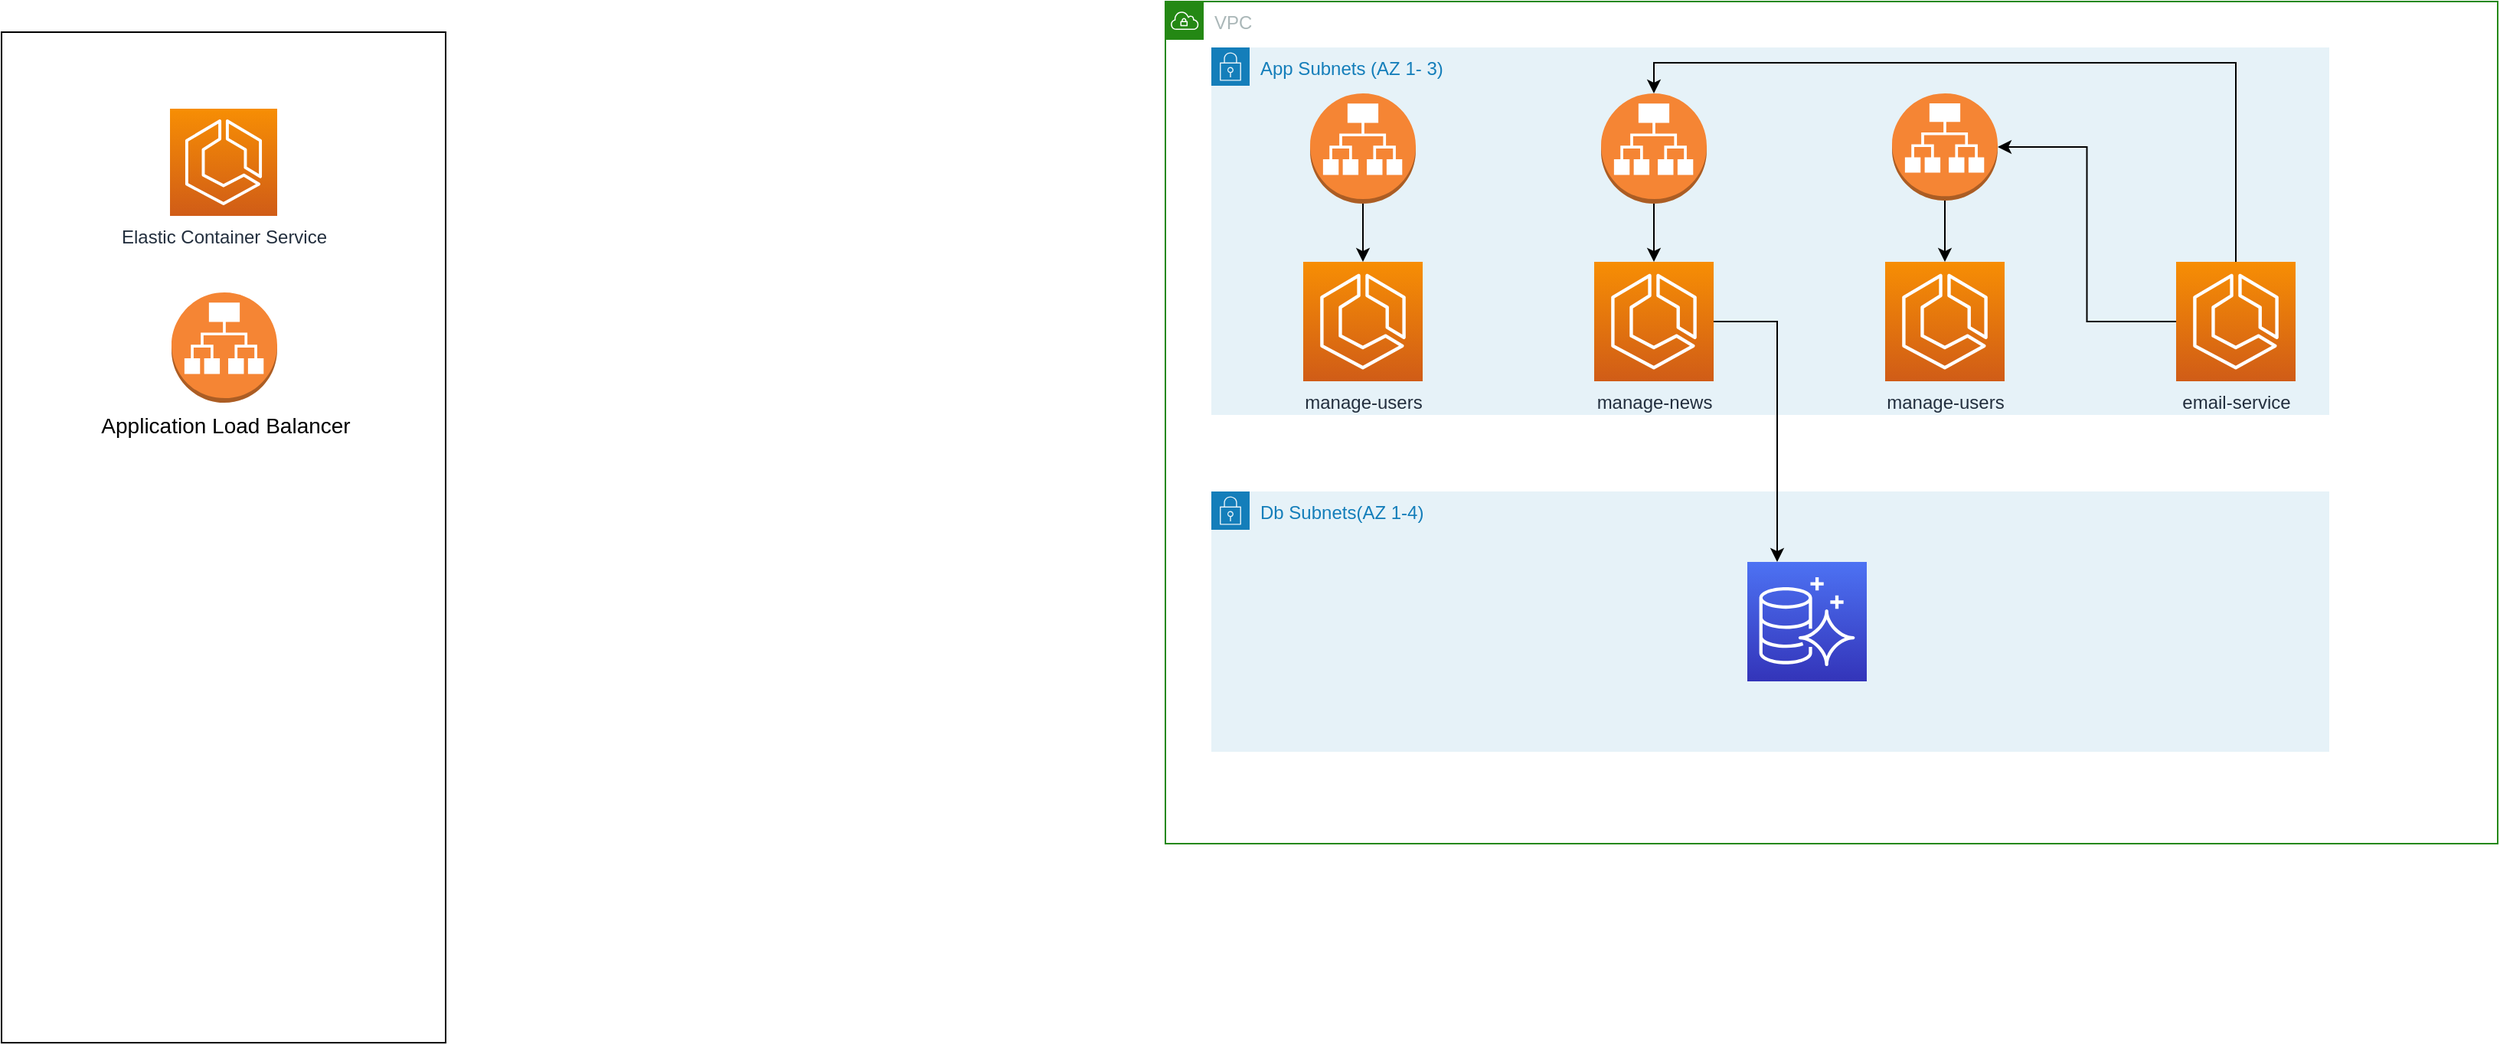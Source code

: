 <mxfile version="20.0.1" type="github"><diagram id="THHtqLxlr9Eyj4_QdLKH" name="Page-1"><mxGraphModel dx="2427" dy="1023" grid="1" gridSize="10" guides="1" tooltips="1" connect="1" arrows="1" fold="1" page="1" pageScale="1" pageWidth="850" pageHeight="1100" math="0" shadow="0"><root><mxCell id="0"/><mxCell id="1" parent="0"/><mxCell id="4MTSjBQXgzEs_JSY60rq-1" value="VPC" style="points=[[0,0],[0.25,0],[0.5,0],[0.75,0],[1,0],[1,0.25],[1,0.5],[1,0.75],[1,1],[0.75,1],[0.5,1],[0.25,1],[0,1],[0,0.75],[0,0.5],[0,0.25]];outlineConnect=0;gradientColor=none;html=1;whiteSpace=wrap;fontSize=12;fontStyle=0;container=1;pointerEvents=0;collapsible=0;recursiveResize=0;shape=mxgraph.aws4.group;grIcon=mxgraph.aws4.group_vpc;strokeColor=#248814;fillColor=none;verticalAlign=top;align=left;spacingLeft=30;fontColor=#AAB7B8;dashed=0;" vertex="1" parent="1"><mxGeometry x="-40" y="60" width="870" height="550" as="geometry"/></mxCell><mxCell id="4MTSjBQXgzEs_JSY60rq-2" value="App Subnets (AZ 1- 3)" style="points=[[0,0],[0.25,0],[0.5,0],[0.75,0],[1,0],[1,0.25],[1,0.5],[1,0.75],[1,1],[0.75,1],[0.5,1],[0.25,1],[0,1],[0,0.75],[0,0.5],[0,0.25]];outlineConnect=0;gradientColor=none;html=1;whiteSpace=wrap;fontSize=12;fontStyle=0;container=1;pointerEvents=0;collapsible=0;recursiveResize=0;shape=mxgraph.aws4.group;grIcon=mxgraph.aws4.group_security_group;grStroke=0;strokeColor=#147EBA;fillColor=#E6F2F8;verticalAlign=top;align=left;spacingLeft=30;fontColor=#147EBA;dashed=0;" vertex="1" parent="4MTSjBQXgzEs_JSY60rq-1"><mxGeometry x="30" y="30" width="730" height="240" as="geometry"/></mxCell><mxCell id="4MTSjBQXgzEs_JSY60rq-4" value="manage-users" style="sketch=0;points=[[0,0,0],[0.25,0,0],[0.5,0,0],[0.75,0,0],[1,0,0],[0,1,0],[0.25,1,0],[0.5,1,0],[0.75,1,0],[1,1,0],[0,0.25,0],[0,0.5,0],[0,0.75,0],[1,0.25,0],[1,0.5,0],[1,0.75,0]];outlineConnect=0;fontColor=#232F3E;gradientColor=#F78E04;gradientDirection=north;fillColor=#D05C17;strokeColor=#ffffff;dashed=0;verticalLabelPosition=bottom;verticalAlign=top;align=center;html=1;fontSize=12;fontStyle=0;aspect=fixed;shape=mxgraph.aws4.resourceIcon;resIcon=mxgraph.aws4.ecs;" vertex="1" parent="4MTSjBQXgzEs_JSY60rq-2"><mxGeometry x="60" y="140" width="78" height="78" as="geometry"/></mxCell><mxCell id="4MTSjBQXgzEs_JSY60rq-5" value="manage-news" style="sketch=0;points=[[0,0,0],[0.25,0,0],[0.5,0,0],[0.75,0,0],[1,0,0],[0,1,0],[0.25,1,0],[0.5,1,0],[0.75,1,0],[1,1,0],[0,0.25,0],[0,0.5,0],[0,0.75,0],[1,0.25,0],[1,0.5,0],[1,0.75,0]];outlineConnect=0;fontColor=#232F3E;gradientColor=#F78E04;gradientDirection=north;fillColor=#D05C17;strokeColor=#ffffff;dashed=0;verticalLabelPosition=bottom;verticalAlign=top;align=center;html=1;fontSize=12;fontStyle=0;aspect=fixed;shape=mxgraph.aws4.resourceIcon;resIcon=mxgraph.aws4.ecs;" vertex="1" parent="4MTSjBQXgzEs_JSY60rq-2"><mxGeometry x="250" y="140" width="78" height="78" as="geometry"/></mxCell><mxCell id="4MTSjBQXgzEs_JSY60rq-6" value="manage-users" style="sketch=0;points=[[0,0,0],[0.25,0,0],[0.5,0,0],[0.75,0,0],[1,0,0],[0,1,0],[0.25,1,0],[0.5,1,0],[0.75,1,0],[1,1,0],[0,0.25,0],[0,0.5,0],[0,0.75,0],[1,0.25,0],[1,0.5,0],[1,0.75,0]];outlineConnect=0;fontColor=#232F3E;gradientColor=#F78E04;gradientDirection=north;fillColor=#D05C17;strokeColor=#ffffff;dashed=0;verticalLabelPosition=bottom;verticalAlign=top;align=center;html=1;fontSize=12;fontStyle=0;aspect=fixed;shape=mxgraph.aws4.resourceIcon;resIcon=mxgraph.aws4.ecs;" vertex="1" parent="4MTSjBQXgzEs_JSY60rq-2"><mxGeometry x="440" y="140" width="78" height="78" as="geometry"/></mxCell><mxCell id="4MTSjBQXgzEs_JSY60rq-8" style="edgeStyle=orthogonalEdgeStyle;rounded=0;orthogonalLoop=1;jettySize=auto;html=1;entryX=0.5;entryY=0;entryDx=0;entryDy=0;entryPerimeter=0;" edge="1" parent="4MTSjBQXgzEs_JSY60rq-2" source="4MTSjBQXgzEs_JSY60rq-7" target="4MTSjBQXgzEs_JSY60rq-4"><mxGeometry relative="1" as="geometry"/></mxCell><mxCell id="4MTSjBQXgzEs_JSY60rq-7" value="" style="outlineConnect=0;dashed=0;verticalLabelPosition=bottom;verticalAlign=top;align=center;html=1;shape=mxgraph.aws3.application_load_balancer;fillColor=#F58534;gradientColor=none;" vertex="1" parent="4MTSjBQXgzEs_JSY60rq-2"><mxGeometry x="64.5" y="30" width="69" height="72" as="geometry"/></mxCell><mxCell id="4MTSjBQXgzEs_JSY60rq-11" style="edgeStyle=orthogonalEdgeStyle;rounded=0;orthogonalLoop=1;jettySize=auto;html=1;entryX=0.5;entryY=0;entryDx=0;entryDy=0;entryPerimeter=0;" edge="1" parent="4MTSjBQXgzEs_JSY60rq-2" source="4MTSjBQXgzEs_JSY60rq-9" target="4MTSjBQXgzEs_JSY60rq-5"><mxGeometry relative="1" as="geometry"/></mxCell><mxCell id="4MTSjBQXgzEs_JSY60rq-9" value="" style="outlineConnect=0;dashed=0;verticalLabelPosition=bottom;verticalAlign=top;align=center;html=1;shape=mxgraph.aws3.application_load_balancer;fillColor=#F58534;gradientColor=none;" vertex="1" parent="4MTSjBQXgzEs_JSY60rq-2"><mxGeometry x="254.5" y="30" width="69" height="72" as="geometry"/></mxCell><mxCell id="4MTSjBQXgzEs_JSY60rq-12" style="edgeStyle=orthogonalEdgeStyle;rounded=0;orthogonalLoop=1;jettySize=auto;html=1;entryX=0.5;entryY=0;entryDx=0;entryDy=0;entryPerimeter=0;" edge="1" parent="4MTSjBQXgzEs_JSY60rq-2" source="4MTSjBQXgzEs_JSY60rq-10" target="4MTSjBQXgzEs_JSY60rq-6"><mxGeometry relative="1" as="geometry"/></mxCell><mxCell id="4MTSjBQXgzEs_JSY60rq-10" value="" style="outlineConnect=0;dashed=0;verticalLabelPosition=bottom;verticalAlign=top;align=center;html=1;shape=mxgraph.aws3.application_load_balancer;fillColor=#F58534;gradientColor=none;" vertex="1" parent="4MTSjBQXgzEs_JSY60rq-2"><mxGeometry x="444.5" y="30" width="69" height="70" as="geometry"/></mxCell><mxCell id="4MTSjBQXgzEs_JSY60rq-17" style="edgeStyle=orthogonalEdgeStyle;rounded=0;orthogonalLoop=1;jettySize=auto;html=1;entryX=1;entryY=0.5;entryDx=0;entryDy=0;entryPerimeter=0;" edge="1" parent="4MTSjBQXgzEs_JSY60rq-2" source="4MTSjBQXgzEs_JSY60rq-13" target="4MTSjBQXgzEs_JSY60rq-10"><mxGeometry relative="1" as="geometry"/></mxCell><mxCell id="4MTSjBQXgzEs_JSY60rq-18" style="edgeStyle=orthogonalEdgeStyle;rounded=0;orthogonalLoop=1;jettySize=auto;html=1;entryX=0.5;entryY=0;entryDx=0;entryDy=0;entryPerimeter=0;" edge="1" parent="4MTSjBQXgzEs_JSY60rq-2" source="4MTSjBQXgzEs_JSY60rq-13" target="4MTSjBQXgzEs_JSY60rq-9"><mxGeometry relative="1" as="geometry"><Array as="points"><mxPoint x="669" y="10"/><mxPoint x="289" y="10"/></Array></mxGeometry></mxCell><mxCell id="4MTSjBQXgzEs_JSY60rq-13" value="email-service" style="sketch=0;points=[[0,0,0],[0.25,0,0],[0.5,0,0],[0.75,0,0],[1,0,0],[0,1,0],[0.25,1,0],[0.5,1,0],[0.75,1,0],[1,1,0],[0,0.25,0],[0,0.5,0],[0,0.75,0],[1,0.25,0],[1,0.5,0],[1,0.75,0]];outlineConnect=0;fontColor=#232F3E;gradientColor=#F78E04;gradientDirection=north;fillColor=#D05C17;strokeColor=#ffffff;dashed=0;verticalLabelPosition=bottom;verticalAlign=top;align=center;html=1;fontSize=12;fontStyle=0;aspect=fixed;shape=mxgraph.aws4.resourceIcon;resIcon=mxgraph.aws4.ecs;" vertex="1" parent="4MTSjBQXgzEs_JSY60rq-2"><mxGeometry x="630" y="140" width="78" height="78" as="geometry"/></mxCell><mxCell id="4MTSjBQXgzEs_JSY60rq-3" value="Db Subnets(AZ 1-4)" style="points=[[0,0],[0.25,0],[0.5,0],[0.75,0],[1,0],[1,0.25],[1,0.5],[1,0.75],[1,1],[0.75,1],[0.5,1],[0.25,1],[0,1],[0,0.75],[0,0.5],[0,0.25]];outlineConnect=0;gradientColor=none;html=1;whiteSpace=wrap;fontSize=12;fontStyle=0;container=1;pointerEvents=0;collapsible=0;recursiveResize=0;shape=mxgraph.aws4.group;grIcon=mxgraph.aws4.group_security_group;grStroke=0;strokeColor=#147EBA;fillColor=#E6F2F8;verticalAlign=top;align=left;spacingLeft=30;fontColor=#147EBA;dashed=0;" vertex="1" parent="4MTSjBQXgzEs_JSY60rq-1"><mxGeometry x="30" y="320" width="730" height="170" as="geometry"/></mxCell><mxCell id="4MTSjBQXgzEs_JSY60rq-14" value="" style="sketch=0;points=[[0,0,0],[0.25,0,0],[0.5,0,0],[0.75,0,0],[1,0,0],[0,1,0],[0.25,1,0],[0.5,1,0],[0.75,1,0],[1,1,0],[0,0.25,0],[0,0.5,0],[0,0.75,0],[1,0.25,0],[1,0.5,0],[1,0.75,0]];outlineConnect=0;fontColor=#232F3E;gradientColor=#4D72F3;gradientDirection=north;fillColor=#3334B9;strokeColor=#ffffff;dashed=0;verticalLabelPosition=bottom;verticalAlign=top;align=center;html=1;fontSize=12;fontStyle=0;aspect=fixed;shape=mxgraph.aws4.resourceIcon;resIcon=mxgraph.aws4.aurora;" vertex="1" parent="4MTSjBQXgzEs_JSY60rq-3"><mxGeometry x="350" y="46" width="78" height="78" as="geometry"/></mxCell><mxCell id="4MTSjBQXgzEs_JSY60rq-16" style="edgeStyle=orthogonalEdgeStyle;rounded=0;orthogonalLoop=1;jettySize=auto;html=1;entryX=0.25;entryY=0;entryDx=0;entryDy=0;entryPerimeter=0;" edge="1" parent="4MTSjBQXgzEs_JSY60rq-1" source="4MTSjBQXgzEs_JSY60rq-5" target="4MTSjBQXgzEs_JSY60rq-14"><mxGeometry relative="1" as="geometry"/></mxCell><mxCell id="4MTSjBQXgzEs_JSY60rq-21" value="" style="rounded=0;whiteSpace=wrap;html=1;" vertex="1" parent="1"><mxGeometry x="-800" y="80" width="290" height="660" as="geometry"/></mxCell><mxCell id="4MTSjBQXgzEs_JSY60rq-22" value="Elastic Container Service" style="sketch=0;points=[[0,0,0],[0.25,0,0],[0.5,0,0],[0.75,0,0],[1,0,0],[0,1,0],[0.25,1,0],[0.5,1,0],[0.75,1,0],[1,1,0],[0,0.25,0],[0,0.5,0],[0,0.75,0],[1,0.25,0],[1,0.5,0],[1,0.75,0]];outlineConnect=0;fontColor=#232F3E;gradientColor=#F78E04;gradientDirection=north;fillColor=#D05C17;strokeColor=#ffffff;dashed=0;verticalLabelPosition=bottom;verticalAlign=top;align=center;html=1;fontSize=12;fontStyle=0;aspect=fixed;shape=mxgraph.aws4.resourceIcon;resIcon=mxgraph.aws4.ecs;" vertex="1" parent="1"><mxGeometry x="-690" y="130" width="70" height="70" as="geometry"/></mxCell><mxCell id="4MTSjBQXgzEs_JSY60rq-25" value="Application Load Balancer" style="outlineConnect=0;dashed=0;verticalLabelPosition=bottom;verticalAlign=top;align=center;html=1;shape=mxgraph.aws3.application_load_balancer;fillColor=#F58534;gradientColor=none;fontSize=14;" vertex="1" parent="1"><mxGeometry x="-689" y="250" width="69" height="72" as="geometry"/></mxCell></root></mxGraphModel></diagram></mxfile>